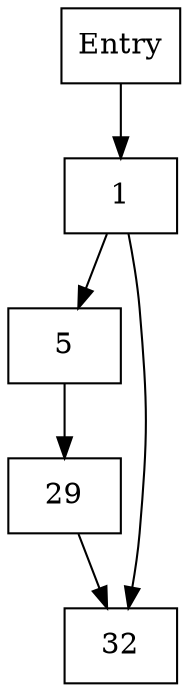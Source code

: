 digraph "CFG" {
  node [shape=box];

  Entry;
  "1";
  "5";
  "29";
  "32";
  
  Entry -> "1";
  "1" -> "5";
  "1" -> "32";
  "5" -> "29";
  "29" -> "32";

}